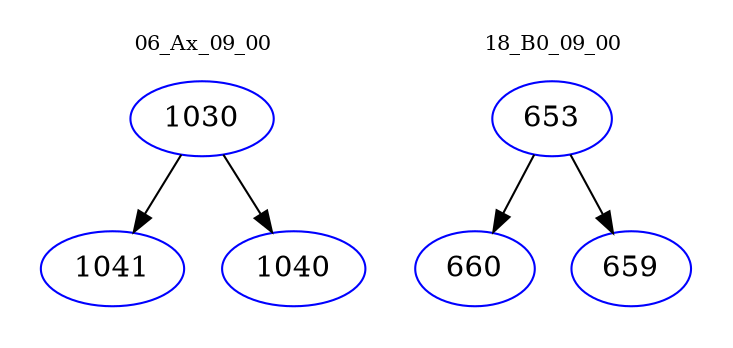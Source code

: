 digraph{
subgraph cluster_0 {
color = white
label = "06_Ax_09_00";
fontsize=10;
T0_1030 [label="1030", color="blue"]
T0_1030 -> T0_1041 [color="black"]
T0_1041 [label="1041", color="blue"]
T0_1030 -> T0_1040 [color="black"]
T0_1040 [label="1040", color="blue"]
}
subgraph cluster_1 {
color = white
label = "18_B0_09_00";
fontsize=10;
T1_653 [label="653", color="blue"]
T1_653 -> T1_660 [color="black"]
T1_660 [label="660", color="blue"]
T1_653 -> T1_659 [color="black"]
T1_659 [label="659", color="blue"]
}
}
